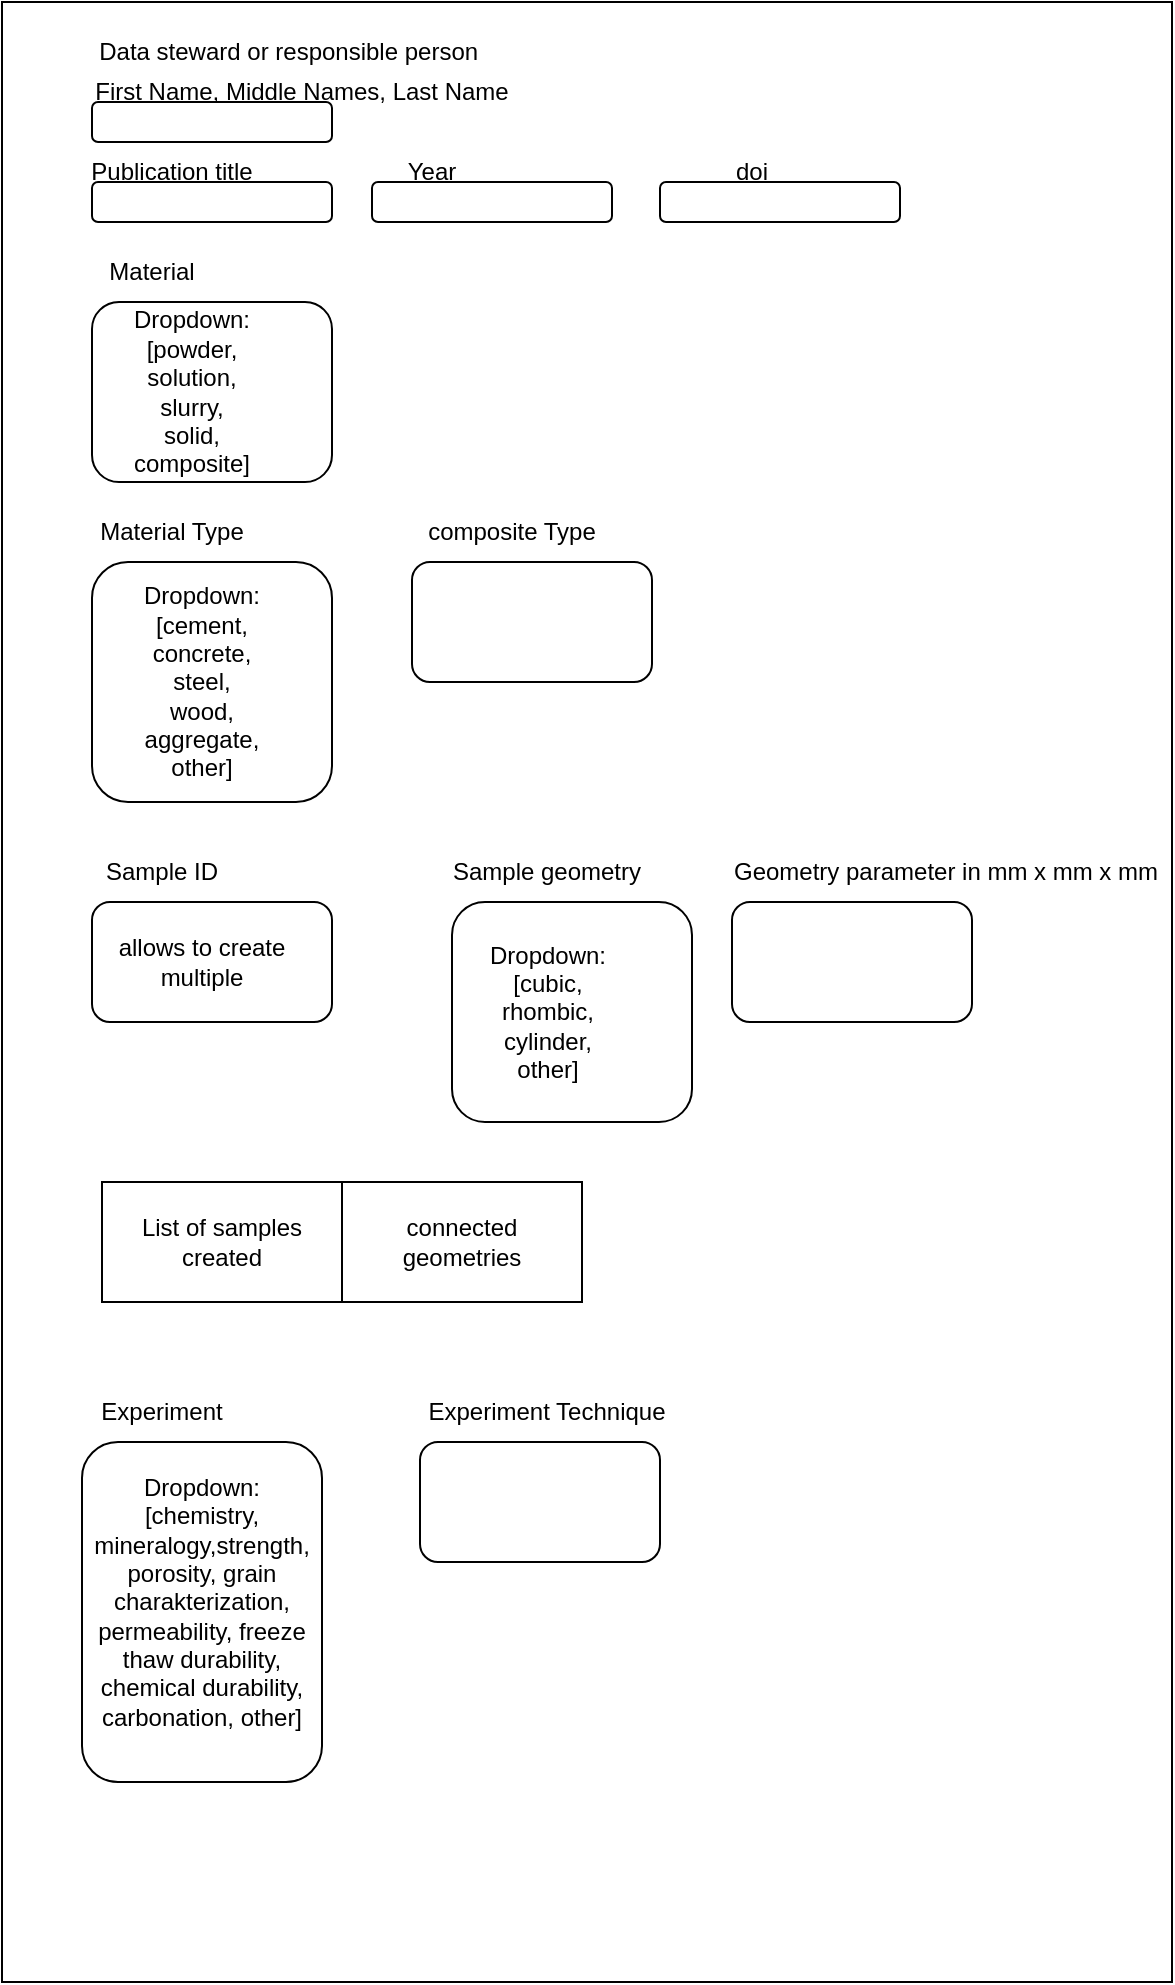 <mxfile version="24.8.4">
  <diagram name="Seite-1" id="zq3XVoV4E_7CXUIM0VIY">
    <mxGraphModel dx="794" dy="420" grid="1" gridSize="10" guides="1" tooltips="1" connect="1" arrows="1" fold="1" page="1" pageScale="1" pageWidth="827" pageHeight="1169" math="0" shadow="0">
      <root>
        <mxCell id="0" />
        <mxCell id="1" parent="0" />
        <mxCell id="joMMrS8FZHTddyct-S3n-3" value="" style="rounded=0;whiteSpace=wrap;html=1;" parent="1" vertex="1">
          <mxGeometry x="85" y="220" width="585" height="990" as="geometry" />
        </mxCell>
        <mxCell id="joMMrS8FZHTddyct-S3n-5" value="" style="rounded=1;whiteSpace=wrap;html=1;" parent="1" vertex="1">
          <mxGeometry x="130" y="270" width="120" height="20" as="geometry" />
        </mxCell>
        <mxCell id="joMMrS8FZHTddyct-S3n-6" value="First Name, Middle Names, Last Name" style="text;html=1;align=center;verticalAlign=middle;whiteSpace=wrap;rounded=0;" parent="1" vertex="1">
          <mxGeometry x="120" y="250" width="230" height="30" as="geometry" />
        </mxCell>
        <mxCell id="joMMrS8FZHTddyct-S3n-7" value="" style="rounded=1;whiteSpace=wrap;html=1;" parent="1" vertex="1">
          <mxGeometry x="130" y="370" width="120" height="90" as="geometry" />
        </mxCell>
        <mxCell id="joMMrS8FZHTddyct-S3n-8" value="Material" style="text;html=1;align=center;verticalAlign=middle;whiteSpace=wrap;rounded=0;" parent="1" vertex="1">
          <mxGeometry x="130" y="340" width="60" height="30" as="geometry" />
        </mxCell>
        <mxCell id="joMMrS8FZHTddyct-S3n-9" value="Dropdown:&lt;div&gt;[powder, solution, slurry, solid, composite]&lt;/div&gt;" style="text;html=1;align=center;verticalAlign=middle;whiteSpace=wrap;rounded=0;" parent="1" vertex="1">
          <mxGeometry x="150" y="400" width="60" height="30" as="geometry" />
        </mxCell>
        <mxCell id="uJxmNB4ZvZF7l-k690Ug-1" value="" style="rounded=1;whiteSpace=wrap;html=1;" parent="1" vertex="1">
          <mxGeometry x="130" y="500" width="120" height="120" as="geometry" />
        </mxCell>
        <mxCell id="l4BphHaSzq68eEBDJjwa-2" value="" style="rounded=1;whiteSpace=wrap;html=1;" vertex="1" parent="1">
          <mxGeometry x="130" y="310" width="120" height="20" as="geometry" />
        </mxCell>
        <mxCell id="l4BphHaSzq68eEBDJjwa-3" value="Publication title" style="text;html=1;align=center;verticalAlign=middle;whiteSpace=wrap;rounded=0;" vertex="1" parent="1">
          <mxGeometry x="100" y="290" width="140" height="30" as="geometry" />
        </mxCell>
        <mxCell id="l4BphHaSzq68eEBDJjwa-4" value="Year" style="text;html=1;align=center;verticalAlign=middle;whiteSpace=wrap;rounded=0;" vertex="1" parent="1">
          <mxGeometry x="270" y="290" width="60" height="30" as="geometry" />
        </mxCell>
        <mxCell id="l4BphHaSzq68eEBDJjwa-5" value="" style="rounded=1;whiteSpace=wrap;html=1;" vertex="1" parent="1">
          <mxGeometry x="270" y="310" width="120" height="20" as="geometry" />
        </mxCell>
        <mxCell id="l4BphHaSzq68eEBDJjwa-7" value="doi" style="text;html=1;align=center;verticalAlign=middle;whiteSpace=wrap;rounded=0;" vertex="1" parent="1">
          <mxGeometry x="430" y="290" width="60" height="30" as="geometry" />
        </mxCell>
        <mxCell id="l4BphHaSzq68eEBDJjwa-8" value="" style="rounded=1;whiteSpace=wrap;html=1;" vertex="1" parent="1">
          <mxGeometry x="414" y="310" width="120" height="20" as="geometry" />
        </mxCell>
        <mxCell id="l4BphHaSzq68eEBDJjwa-10" value="Data steward or responsible person&amp;nbsp;" style="text;html=1;align=center;verticalAlign=middle;whiteSpace=wrap;rounded=0;" vertex="1" parent="1">
          <mxGeometry x="120" y="230" width="220" height="30" as="geometry" />
        </mxCell>
        <mxCell id="l4BphHaSzq68eEBDJjwa-12" value="Material Type" style="text;html=1;align=center;verticalAlign=middle;whiteSpace=wrap;rounded=0;" vertex="1" parent="1">
          <mxGeometry x="125" y="470" width="90" height="30" as="geometry" />
        </mxCell>
        <mxCell id="l4BphHaSzq68eEBDJjwa-13" value="Dropdown:&lt;div&gt;[cement, concrete, steel, wood, aggregate, other]&lt;/div&gt;" style="text;html=1;align=center;verticalAlign=middle;whiteSpace=wrap;rounded=0;" vertex="1" parent="1">
          <mxGeometry x="155" y="545" width="60" height="30" as="geometry" />
        </mxCell>
        <mxCell id="l4BphHaSzq68eEBDJjwa-14" value="composite Type" style="text;html=1;align=center;verticalAlign=middle;whiteSpace=wrap;rounded=0;" vertex="1" parent="1">
          <mxGeometry x="290" y="470" width="100" height="30" as="geometry" />
        </mxCell>
        <mxCell id="l4BphHaSzq68eEBDJjwa-15" value="" style="rounded=1;whiteSpace=wrap;html=1;" vertex="1" parent="1">
          <mxGeometry x="290" y="500" width="120" height="60" as="geometry" />
        </mxCell>
        <mxCell id="l4BphHaSzq68eEBDJjwa-16" value="Sample ID" style="text;html=1;align=center;verticalAlign=middle;whiteSpace=wrap;rounded=0;" vertex="1" parent="1">
          <mxGeometry x="130" y="640" width="70" height="30" as="geometry" />
        </mxCell>
        <mxCell id="l4BphHaSzq68eEBDJjwa-17" value="" style="rounded=1;whiteSpace=wrap;html=1;" vertex="1" parent="1">
          <mxGeometry x="130" y="670" width="120" height="60" as="geometry" />
        </mxCell>
        <mxCell id="l4BphHaSzq68eEBDJjwa-18" value="Sample geometry" style="text;html=1;align=center;verticalAlign=middle;whiteSpace=wrap;rounded=0;" vertex="1" parent="1">
          <mxGeometry x="305" y="640" width="105" height="30" as="geometry" />
        </mxCell>
        <mxCell id="l4BphHaSzq68eEBDJjwa-19" value="" style="rounded=1;whiteSpace=wrap;html=1;" vertex="1" parent="1">
          <mxGeometry x="310" y="670" width="120" height="110" as="geometry" />
        </mxCell>
        <mxCell id="l4BphHaSzq68eEBDJjwa-20" value="Dropdown:&lt;div&gt;[cubic, rhombic, cylinder, other]&lt;/div&gt;" style="text;html=1;align=center;verticalAlign=middle;whiteSpace=wrap;rounded=0;" vertex="1" parent="1">
          <mxGeometry x="327.5" y="710" width="60" height="30" as="geometry" />
        </mxCell>
        <mxCell id="l4BphHaSzq68eEBDJjwa-22" value="" style="rounded=1;whiteSpace=wrap;html=1;" vertex="1" parent="1">
          <mxGeometry x="450" y="670" width="120" height="60" as="geometry" />
        </mxCell>
        <mxCell id="l4BphHaSzq68eEBDJjwa-23" value="Geometry parameter in mm x mm x mm" style="text;html=1;align=center;verticalAlign=middle;whiteSpace=wrap;rounded=0;" vertex="1" parent="1">
          <mxGeometry x="444" y="640" width="226" height="30" as="geometry" />
        </mxCell>
        <mxCell id="l4BphHaSzq68eEBDJjwa-24" value="Experiment" style="text;html=1;align=center;verticalAlign=middle;whiteSpace=wrap;rounded=0;" vertex="1" parent="1">
          <mxGeometry x="135" y="910" width="60" height="30" as="geometry" />
        </mxCell>
        <mxCell id="l4BphHaSzq68eEBDJjwa-25" value="" style="rounded=1;whiteSpace=wrap;html=1;" vertex="1" parent="1">
          <mxGeometry x="125" y="940" width="120" height="170" as="geometry" />
        </mxCell>
        <mxCell id="l4BphHaSzq68eEBDJjwa-26" value="Experiment Technique" style="text;html=1;align=center;verticalAlign=middle;whiteSpace=wrap;rounded=0;" vertex="1" parent="1">
          <mxGeometry x="295" y="910" width="125" height="30" as="geometry" />
        </mxCell>
        <mxCell id="l4BphHaSzq68eEBDJjwa-27" value="allows to create multiple" style="text;html=1;align=center;verticalAlign=middle;whiteSpace=wrap;rounded=0;" vertex="1" parent="1">
          <mxGeometry x="135" y="685" width="100" height="30" as="geometry" />
        </mxCell>
        <mxCell id="l4BphHaSzq68eEBDJjwa-28" value="List of samples created" style="rounded=0;whiteSpace=wrap;html=1;" vertex="1" parent="1">
          <mxGeometry x="135" y="810" width="120" height="60" as="geometry" />
        </mxCell>
        <mxCell id="l4BphHaSzq68eEBDJjwa-30" value="connected geometries" style="rounded=0;whiteSpace=wrap;html=1;" vertex="1" parent="1">
          <mxGeometry x="255" y="810" width="120" height="60" as="geometry" />
        </mxCell>
        <mxCell id="l4BphHaSzq68eEBDJjwa-31" value="Dropdown:&lt;div&gt;[chemistry, mineralogy,strength, porosity, grain charakterization, permeability, freeze thaw durability, chemical durability, carbonation, other]&lt;/div&gt;" style="text;html=1;align=center;verticalAlign=middle;whiteSpace=wrap;rounded=0;" vertex="1" parent="1">
          <mxGeometry x="130" y="970" width="110" height="100" as="geometry" />
        </mxCell>
        <mxCell id="l4BphHaSzq68eEBDJjwa-33" value="" style="rounded=1;whiteSpace=wrap;html=1;" vertex="1" parent="1">
          <mxGeometry x="294" y="940" width="120" height="60" as="geometry" />
        </mxCell>
      </root>
    </mxGraphModel>
  </diagram>
</mxfile>
